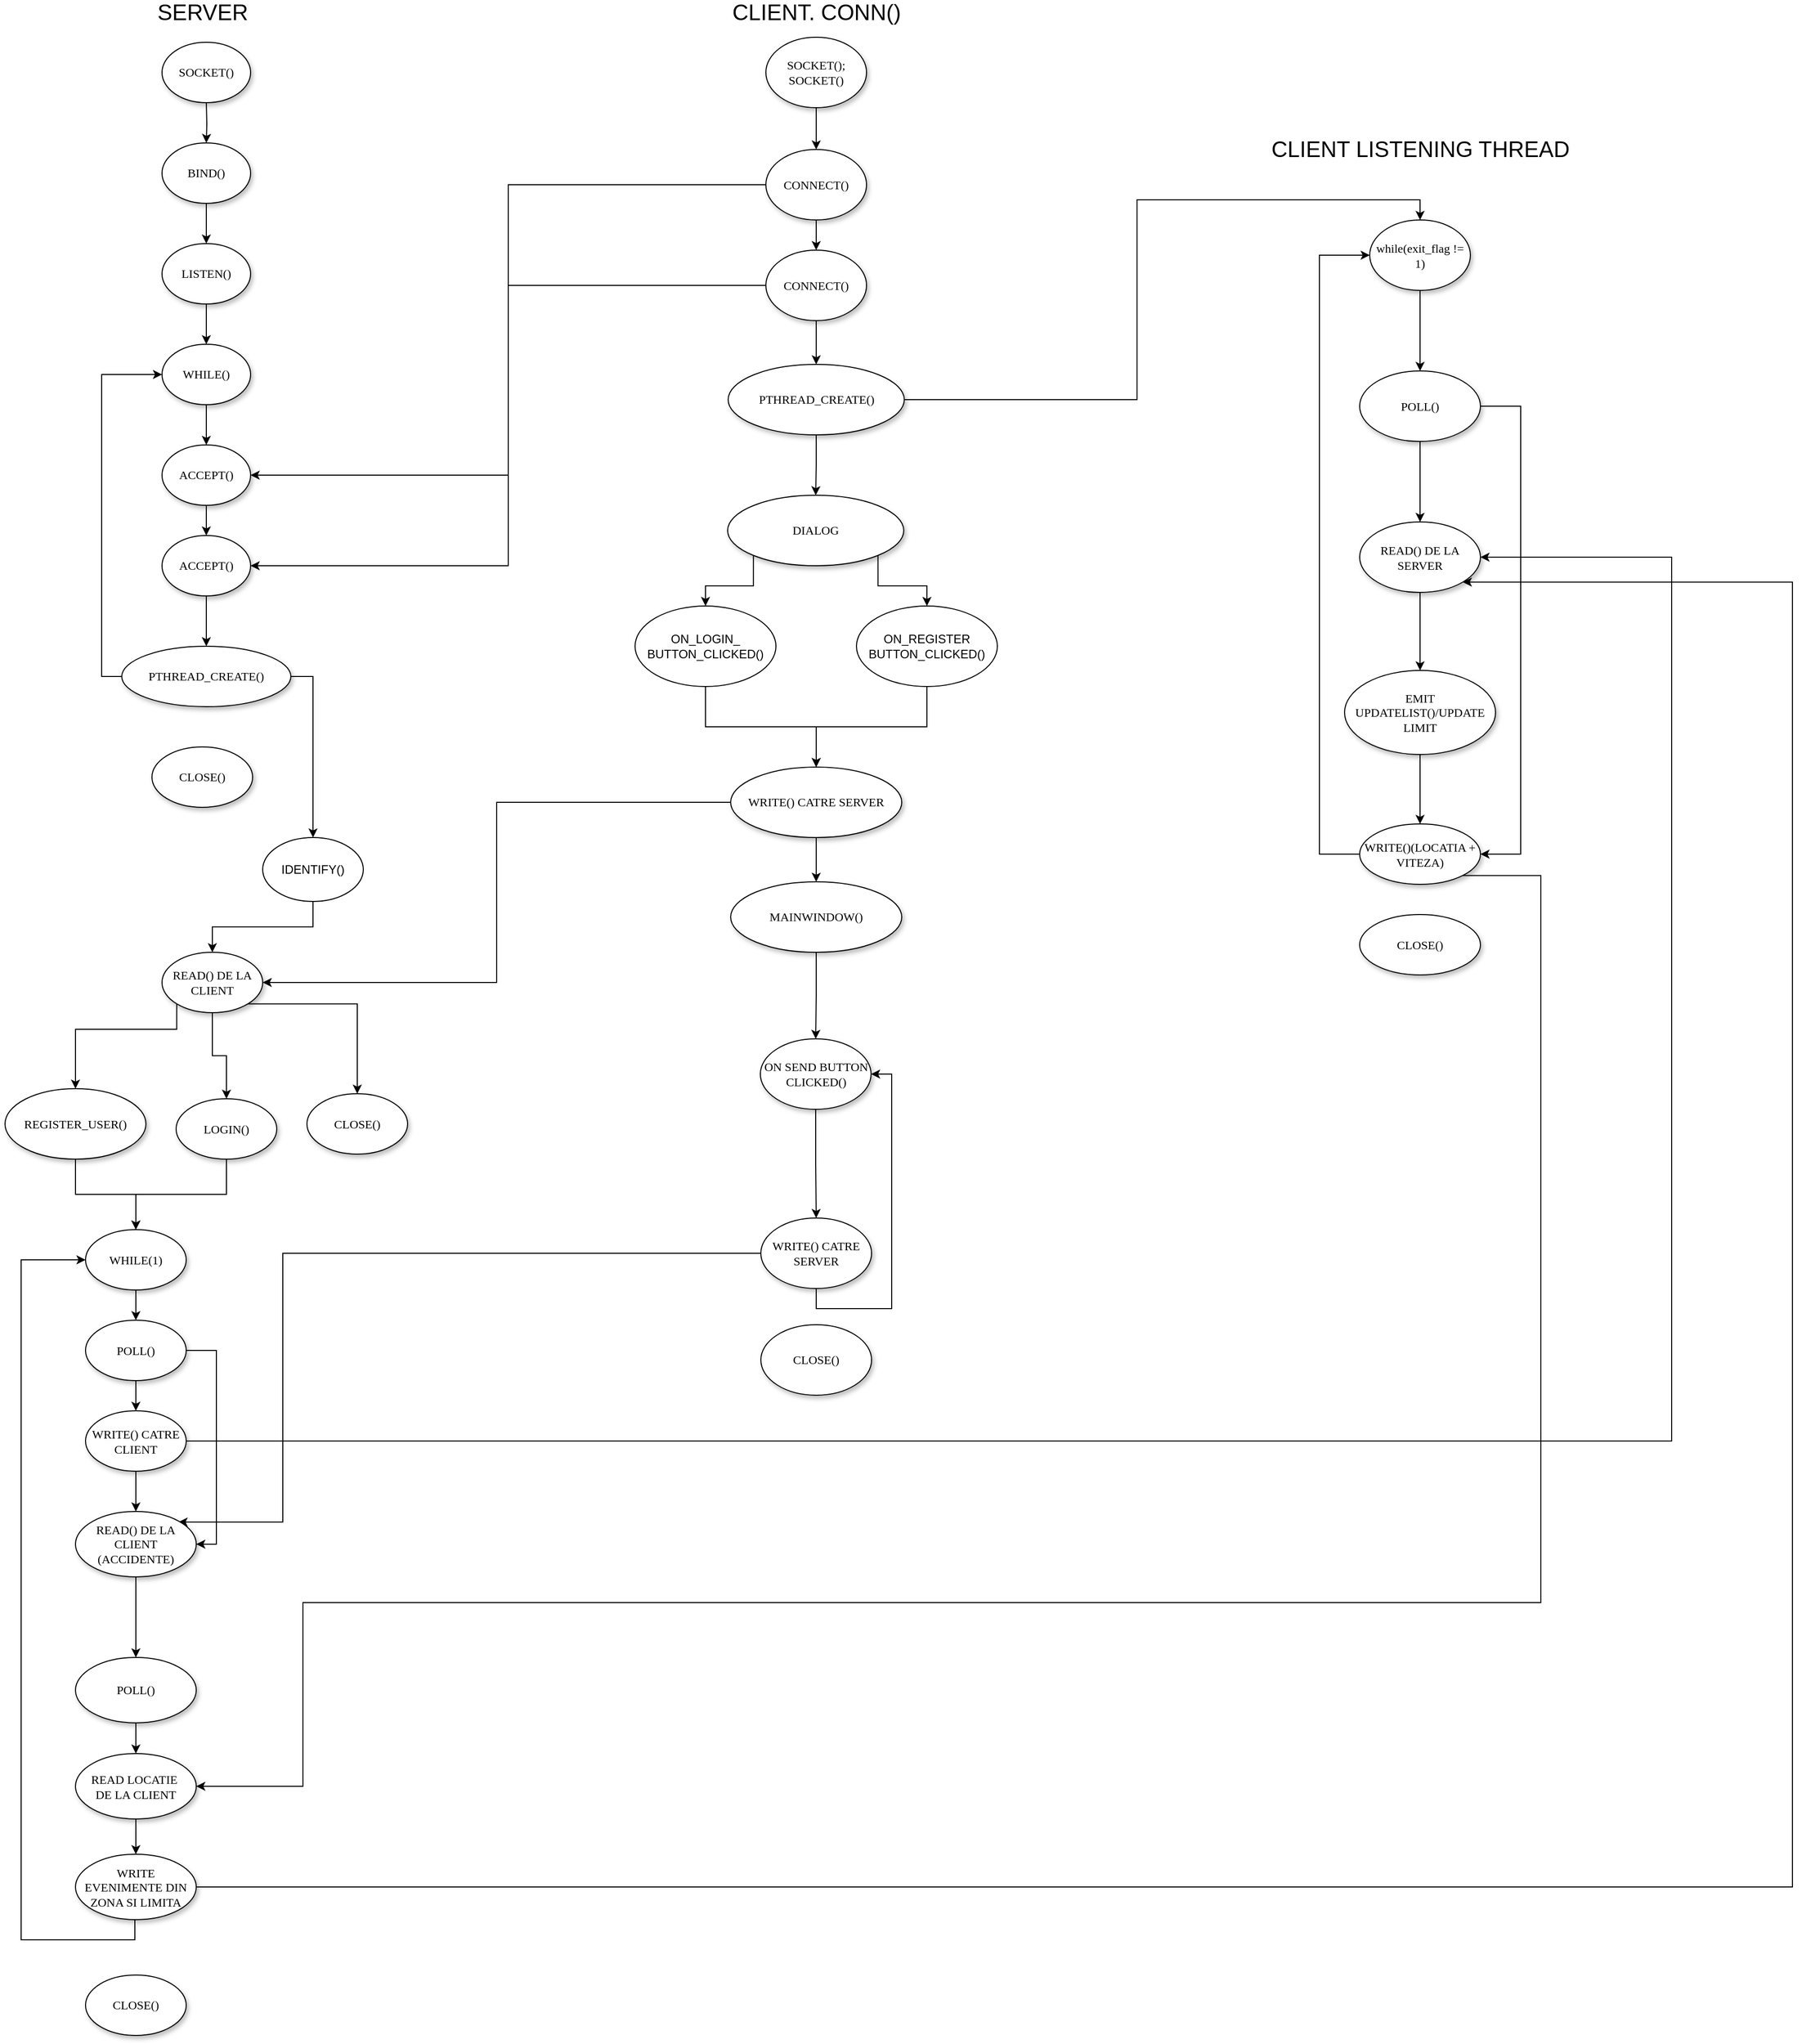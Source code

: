 <mxfile version="12.5.1" type="device"><diagram name="Page-1" id="42789a77-a242-8287-6e28-9cd8cfd52e62"><mxGraphModel dx="1730" dy="967" grid="1" gridSize="10" guides="1" tooltips="1" connect="1" arrows="1" fold="1" page="1" pageScale="1" pageWidth="1100" pageHeight="850" background="#ffffff" math="0" shadow="0"><root><mxCell id="0"/><mxCell id="1" parent="0"/><mxCell id="XcmUEAsVafgAthvnrBhr-2" value="" style="edgeStyle=orthogonalEdgeStyle;rounded=0;orthogonalLoop=1;jettySize=auto;html=1;" parent="1" target="XcmUEAsVafgAthvnrBhr-4" edge="1"><mxGeometry relative="1" as="geometry"><mxPoint x="214" y="140" as="sourcePoint"/></mxGeometry></mxCell><mxCell id="XcmUEAsVafgAthvnrBhr-3" value="" style="edgeStyle=orthogonalEdgeStyle;rounded=0;orthogonalLoop=1;jettySize=auto;html=1;" parent="1" source="XcmUEAsVafgAthvnrBhr-4" target="XcmUEAsVafgAthvnrBhr-6" edge="1"><mxGeometry relative="1" as="geometry"/></mxCell><mxCell id="XcmUEAsVafgAthvnrBhr-4" value="BIND()&lt;br&gt;" style="ellipse;whiteSpace=wrap;html=1;rounded=0;shadow=1;comic=0;labelBackgroundColor=none;strokeWidth=1;fontFamily=Verdana;fontSize=12;align=center;" parent="1" vertex="1"><mxGeometry x="170" y="180" width="88" height="60" as="geometry"/></mxCell><mxCell id="XcmUEAsVafgAthvnrBhr-5" value="" style="edgeStyle=orthogonalEdgeStyle;rounded=0;orthogonalLoop=1;jettySize=auto;html=1;" parent="1" source="XcmUEAsVafgAthvnrBhr-6" target="XcmUEAsVafgAthvnrBhr-8" edge="1"><mxGeometry relative="1" as="geometry"/></mxCell><mxCell id="XcmUEAsVafgAthvnrBhr-6" value="LISTEN()" style="ellipse;whiteSpace=wrap;html=1;rounded=0;shadow=1;comic=0;labelBackgroundColor=none;strokeWidth=1;fontFamily=Verdana;fontSize=12;align=center;" parent="1" vertex="1"><mxGeometry x="170" y="280" width="88" height="60" as="geometry"/></mxCell><mxCell id="XcmUEAsVafgAthvnrBhr-7" value="" style="edgeStyle=orthogonalEdgeStyle;rounded=0;orthogonalLoop=1;jettySize=auto;html=1;" parent="1" source="XcmUEAsVafgAthvnrBhr-8" target="XcmUEAsVafgAthvnrBhr-10" edge="1"><mxGeometry relative="1" as="geometry"/></mxCell><mxCell id="XcmUEAsVafgAthvnrBhr-8" value="WHILE()" style="ellipse;whiteSpace=wrap;html=1;rounded=0;shadow=1;comic=0;labelBackgroundColor=none;strokeWidth=1;fontFamily=Verdana;fontSize=12;align=center;" parent="1" vertex="1"><mxGeometry x="170" y="380" width="88" height="60" as="geometry"/></mxCell><mxCell id="XcmUEAsVafgAthvnrBhr-9" value="" style="edgeStyle=orthogonalEdgeStyle;rounded=0;orthogonalLoop=1;jettySize=auto;html=1;" parent="1" source="XcmUEAsVafgAthvnrBhr-10" target="XcmUEAsVafgAthvnrBhr-12" edge="1"><mxGeometry relative="1" as="geometry"/></mxCell><mxCell id="XcmUEAsVafgAthvnrBhr-10" value="ACCEPT()" style="ellipse;whiteSpace=wrap;html=1;rounded=0;shadow=1;comic=0;labelBackgroundColor=none;strokeWidth=1;fontFamily=Verdana;fontSize=12;align=center;" parent="1" vertex="1"><mxGeometry x="170" y="480" width="88" height="60" as="geometry"/></mxCell><mxCell id="XcmUEAsVafgAthvnrBhr-11" value="" style="edgeStyle=orthogonalEdgeStyle;rounded=0;orthogonalLoop=1;jettySize=auto;html=1;" parent="1" source="XcmUEAsVafgAthvnrBhr-12" target="XcmUEAsVafgAthvnrBhr-13" edge="1"><mxGeometry relative="1" as="geometry"/></mxCell><mxCell id="XcmUEAsVafgAthvnrBhr-12" value="ACCEPT()" style="ellipse;whiteSpace=wrap;html=1;rounded=0;shadow=1;comic=0;labelBackgroundColor=none;strokeWidth=1;fontFamily=Verdana;fontSize=12;align=center;" parent="1" vertex="1"><mxGeometry x="170" y="570" width="88" height="60" as="geometry"/></mxCell><mxCell id="XcmUEAsVafgAthvnrBhr-18" style="edgeStyle=orthogonalEdgeStyle;rounded=0;orthogonalLoop=1;jettySize=auto;html=1;exitX=0;exitY=0.5;exitDx=0;exitDy=0;entryX=0;entryY=0.5;entryDx=0;entryDy=0;" parent="1" source="XcmUEAsVafgAthvnrBhr-13" target="XcmUEAsVafgAthvnrBhr-8" edge="1"><mxGeometry relative="1" as="geometry"/></mxCell><mxCell id="XcmUEAsVafgAthvnrBhr-13" value="PTHREAD_CREATE()" style="ellipse;whiteSpace=wrap;html=1;rounded=0;shadow=1;comic=0;labelBackgroundColor=none;strokeWidth=1;fontFamily=Verdana;fontSize=12;align=center;" parent="1" vertex="1"><mxGeometry x="130" y="680" width="168" height="60" as="geometry"/></mxCell><mxCell id="XcmUEAsVafgAthvnrBhr-14" value="CLOSE()" style="ellipse;whiteSpace=wrap;html=1;rounded=0;shadow=1;comic=0;labelBackgroundColor=none;strokeWidth=1;fontFamily=Verdana;fontSize=12;align=center;" parent="1" vertex="1"><mxGeometry x="160" y="780" width="100" height="60" as="geometry"/></mxCell><mxCell id="XcmUEAsVafgAthvnrBhr-15" value="SOCKET()" style="ellipse;whiteSpace=wrap;html=1;rounded=0;shadow=1;comic=0;labelBackgroundColor=none;strokeWidth=1;fontFamily=Verdana;fontSize=12;align=center;" parent="1" vertex="1"><mxGeometry x="170" y="80" width="88" height="60" as="geometry"/></mxCell><mxCell id="XcmUEAsVafgAthvnrBhr-47" style="edgeStyle=orthogonalEdgeStyle;rounded=0;orthogonalLoop=1;jettySize=auto;html=1;" parent="1" source="XcmUEAsVafgAthvnrBhr-20" target="XcmUEAsVafgAthvnrBhr-46" edge="1"><mxGeometry relative="1" as="geometry"><mxPoint x="820" y="156.5" as="sourcePoint"/></mxGeometry></mxCell><mxCell id="XcmUEAsVafgAthvnrBhr-20" value="SOCKET(); SOCKET()" style="ellipse;whiteSpace=wrap;html=1;rounded=0;shadow=1;comic=0;labelBackgroundColor=none;strokeWidth=1;fontFamily=Verdana;fontSize=12;align=center;" parent="1" vertex="1"><mxGeometry x="770" y="75" width="100" height="70" as="geometry"/></mxCell><mxCell id="XcmUEAsVafgAthvnrBhr-21" value="" style="edgeStyle=orthogonalEdgeStyle;rounded=0;orthogonalLoop=1;jettySize=auto;html=1;" parent="1" source="XcmUEAsVafgAthvnrBhr-22" target="XcmUEAsVafgAthvnrBhr-24" edge="1"><mxGeometry relative="1" as="geometry"/></mxCell><mxCell id="XcmUEAsVafgAthvnrBhr-50" style="edgeStyle=orthogonalEdgeStyle;rounded=0;orthogonalLoop=1;jettySize=auto;html=1;exitX=0;exitY=0.5;exitDx=0;exitDy=0;entryX=1;entryY=0.5;entryDx=0;entryDy=0;" parent="1" source="XcmUEAsVafgAthvnrBhr-22" target="XcmUEAsVafgAthvnrBhr-12" edge="1"><mxGeometry relative="1" as="geometry"/></mxCell><mxCell id="XcmUEAsVafgAthvnrBhr-22" value="CONNECT()" style="ellipse;whiteSpace=wrap;html=1;rounded=0;shadow=1;comic=0;labelBackgroundColor=none;strokeWidth=1;fontFamily=Verdana;fontSize=12;align=center;" parent="1" vertex="1"><mxGeometry x="770" y="286.5" width="100" height="70" as="geometry"/></mxCell><mxCell id="XcmUEAsVafgAthvnrBhr-134" style="edgeStyle=orthogonalEdgeStyle;rounded=0;orthogonalLoop=1;jettySize=auto;html=1;exitX=1;exitY=0.5;exitDx=0;exitDy=0;entryX=0.5;entryY=0;entryDx=0;entryDy=0;" parent="1" source="XcmUEAsVafgAthvnrBhr-24" target="XcmUEAsVafgAthvnrBhr-122" edge="1"><mxGeometry relative="1" as="geometry"/></mxCell><mxCell id="X9ubwfktcoy74RLYEd-3-18" value="" style="edgeStyle=orthogonalEdgeStyle;rounded=0;orthogonalLoop=1;jettySize=auto;html=1;" edge="1" parent="1" source="XcmUEAsVafgAthvnrBhr-24" target="X9ubwfktcoy74RLYEd-3-17"><mxGeometry relative="1" as="geometry"/></mxCell><mxCell id="XcmUEAsVafgAthvnrBhr-24" value="PTHREAD_CREATE()" style="ellipse;whiteSpace=wrap;html=1;rounded=0;shadow=1;comic=0;labelBackgroundColor=none;strokeWidth=1;fontFamily=Verdana;fontSize=12;align=center;" parent="1" vertex="1"><mxGeometry x="732.5" y="400" width="175" height="70" as="geometry"/></mxCell><mxCell id="X9ubwfktcoy74RLYEd-3-24" style="edgeStyle=orthogonalEdgeStyle;rounded=0;orthogonalLoop=1;jettySize=auto;html=1;exitX=0;exitY=1;exitDx=0;exitDy=0;entryX=0.5;entryY=0;entryDx=0;entryDy=0;" edge="1" parent="1" source="X9ubwfktcoy74RLYEd-3-17" target="X9ubwfktcoy74RLYEd-3-26"><mxGeometry relative="1" as="geometry"><mxPoint x="730" y="690" as="targetPoint"/></mxGeometry></mxCell><mxCell id="X9ubwfktcoy74RLYEd-3-25" style="edgeStyle=orthogonalEdgeStyle;rounded=0;orthogonalLoop=1;jettySize=auto;html=1;exitX=1;exitY=1;exitDx=0;exitDy=0;entryX=0.5;entryY=0;entryDx=0;entryDy=0;" edge="1" parent="1" source="X9ubwfktcoy74RLYEd-3-17" target="X9ubwfktcoy74RLYEd-3-27"><mxGeometry relative="1" as="geometry"><mxPoint x="910" y="680" as="targetPoint"/></mxGeometry></mxCell><mxCell id="X9ubwfktcoy74RLYEd-3-17" value="DIALOG" style="ellipse;whiteSpace=wrap;html=1;rounded=0;shadow=1;comic=0;labelBackgroundColor=none;strokeWidth=1;fontFamily=Verdana;fontSize=12;align=center;" vertex="1" parent="1"><mxGeometry x="732" y="530" width="175" height="70" as="geometry"/></mxCell><mxCell id="XcmUEAsVafgAthvnrBhr-118" style="edgeStyle=orthogonalEdgeStyle;rounded=0;orthogonalLoop=1;jettySize=auto;html=1;exitX=0;exitY=0.5;exitDx=0;exitDy=0;entryX=1;entryY=0.5;entryDx=0;entryDy=0;" parent="1" source="XcmUEAsVafgAthvnrBhr-33" target="XcmUEAsVafgAthvnrBhr-98" edge="1"><mxGeometry relative="1" as="geometry"/></mxCell><mxCell id="X9ubwfktcoy74RLYEd-3-32" value="" style="edgeStyle=orthogonalEdgeStyle;rounded=0;orthogonalLoop=1;jettySize=auto;html=1;" edge="1" parent="1" source="XcmUEAsVafgAthvnrBhr-33" target="X9ubwfktcoy74RLYEd-3-31"><mxGeometry relative="1" as="geometry"/></mxCell><mxCell id="XcmUEAsVafgAthvnrBhr-33" value="WRITE() CATRE SERVER" style="ellipse;whiteSpace=wrap;html=1;rounded=0;shadow=1;comic=0;labelBackgroundColor=none;strokeWidth=1;fontFamily=Verdana;fontSize=12;align=center;" parent="1" vertex="1"><mxGeometry x="735" y="800" width="170" height="70" as="geometry"/></mxCell><mxCell id="X9ubwfktcoy74RLYEd-3-33" style="edgeStyle=orthogonalEdgeStyle;rounded=0;orthogonalLoop=1;jettySize=auto;html=1;exitX=0.5;exitY=1;exitDx=0;exitDy=0;entryX=0.5;entryY=0;entryDx=0;entryDy=0;" edge="1" parent="1" source="X9ubwfktcoy74RLYEd-3-31" target="XcmUEAsVafgAthvnrBhr-39"><mxGeometry relative="1" as="geometry"/></mxCell><mxCell id="X9ubwfktcoy74RLYEd-3-31" value="MAINWINDOW()" style="ellipse;whiteSpace=wrap;html=1;rounded=0;shadow=1;comic=0;labelBackgroundColor=none;strokeWidth=1;fontFamily=Verdana;fontSize=12;align=center;" vertex="1" parent="1"><mxGeometry x="735" y="914" width="170" height="70" as="geometry"/></mxCell><mxCell id="XcmUEAsVafgAthvnrBhr-38" value="" style="edgeStyle=orthogonalEdgeStyle;rounded=0;orthogonalLoop=1;jettySize=auto;html=1;" parent="1" source="XcmUEAsVafgAthvnrBhr-39" target="XcmUEAsVafgAthvnrBhr-41" edge="1"><mxGeometry relative="1" as="geometry"/></mxCell><mxCell id="XcmUEAsVafgAthvnrBhr-39" value="ON SEND BUTTON CLICKED()" style="ellipse;whiteSpace=wrap;html=1;rounded=0;shadow=1;comic=0;labelBackgroundColor=none;strokeWidth=1;fontFamily=Verdana;fontSize=12;align=center;" parent="1" vertex="1"><mxGeometry x="764.5" y="1070" width="110" height="70" as="geometry"/></mxCell><mxCell id="XcmUEAsVafgAthvnrBhr-137" style="edgeStyle=orthogonalEdgeStyle;rounded=0;orthogonalLoop=1;jettySize=auto;html=1;exitX=0;exitY=0.5;exitDx=0;exitDy=0;entryX=1;entryY=0;entryDx=0;entryDy=0;" parent="1" source="XcmUEAsVafgAthvnrBhr-41" target="XcmUEAsVafgAthvnrBhr-111" edge="1"><mxGeometry relative="1" as="geometry"><Array as="points"><mxPoint x="290" y="1283"/><mxPoint x="290" y="1550"/></Array></mxGeometry></mxCell><mxCell id="X9ubwfktcoy74RLYEd-3-23" style="edgeStyle=orthogonalEdgeStyle;rounded=0;orthogonalLoop=1;jettySize=auto;html=1;exitX=0.5;exitY=1;exitDx=0;exitDy=0;entryX=1;entryY=0.5;entryDx=0;entryDy=0;" edge="1" parent="1" source="XcmUEAsVafgAthvnrBhr-41" target="XcmUEAsVafgAthvnrBhr-39"><mxGeometry relative="1" as="geometry"><mxPoint x="980" y="1200" as="targetPoint"/><Array as="points"><mxPoint x="820" y="1338"/><mxPoint x="895" y="1338"/><mxPoint x="895" y="1105"/></Array></mxGeometry></mxCell><mxCell id="XcmUEAsVafgAthvnrBhr-41" value="WRITE() CATRE SERVER" style="ellipse;whiteSpace=wrap;html=1;rounded=0;shadow=1;comic=0;labelBackgroundColor=none;strokeWidth=1;fontFamily=Verdana;fontSize=12;align=center;" parent="1" vertex="1"><mxGeometry x="765" y="1248" width="110" height="70" as="geometry"/></mxCell><mxCell id="XcmUEAsVafgAthvnrBhr-44" value="CLOSE()" style="ellipse;whiteSpace=wrap;html=1;rounded=0;shadow=1;comic=0;labelBackgroundColor=none;strokeWidth=1;fontFamily=Verdana;fontSize=12;align=center;" parent="1" vertex="1"><mxGeometry x="765" y="1354" width="110" height="70" as="geometry"/></mxCell><mxCell id="XcmUEAsVafgAthvnrBhr-48" style="edgeStyle=orthogonalEdgeStyle;rounded=0;orthogonalLoop=1;jettySize=auto;html=1;exitX=0.5;exitY=1;exitDx=0;exitDy=0;" parent="1" source="XcmUEAsVafgAthvnrBhr-46" target="XcmUEAsVafgAthvnrBhr-22" edge="1"><mxGeometry relative="1" as="geometry"/></mxCell><mxCell id="XcmUEAsVafgAthvnrBhr-49" style="edgeStyle=orthogonalEdgeStyle;rounded=0;orthogonalLoop=1;jettySize=auto;html=1;exitX=0;exitY=0.5;exitDx=0;exitDy=0;entryX=1;entryY=0.5;entryDx=0;entryDy=0;" parent="1" source="XcmUEAsVafgAthvnrBhr-46" target="XcmUEAsVafgAthvnrBhr-10" edge="1"><mxGeometry relative="1" as="geometry"/></mxCell><mxCell id="XcmUEAsVafgAthvnrBhr-46" value="CONNECT()" style="ellipse;whiteSpace=wrap;html=1;rounded=0;shadow=1;comic=0;labelBackgroundColor=none;strokeWidth=1;fontFamily=Verdana;fontSize=12;align=center;" parent="1" vertex="1"><mxGeometry x="770" y="186.5" width="100" height="70" as="geometry"/></mxCell><mxCell id="XcmUEAsVafgAthvnrBhr-51" value="&lt;font style=&quot;font-size: 22px&quot;&gt;SERVER&lt;/font&gt;" style="text;html=1;align=center;verticalAlign=middle;resizable=0;points=[];;autosize=1;" parent="1" vertex="1"><mxGeometry x="155" y="41" width="110" height="20" as="geometry"/></mxCell><mxCell id="XcmUEAsVafgAthvnrBhr-52" value="&lt;font style=&quot;font-size: 22px&quot;&gt;CLIENT. CONN()&lt;/font&gt;" style="text;html=1;align=center;verticalAlign=middle;resizable=0;points=[];;autosize=1;" parent="1" vertex="1"><mxGeometry x="730" y="41" width="180" height="20" as="geometry"/></mxCell><mxCell id="XcmUEAsVafgAthvnrBhr-95" style="edgeStyle=orthogonalEdgeStyle;rounded=0;orthogonalLoop=1;jettySize=auto;html=1;exitX=0;exitY=1;exitDx=0;exitDy=0;entryX=0.5;entryY=0;entryDx=0;entryDy=0;" parent="1" source="XcmUEAsVafgAthvnrBhr-98" target="XcmUEAsVafgAthvnrBhr-100" edge="1"><mxGeometry relative="1" as="geometry"><mxPoint x="104" y="1129.5" as="targetPoint"/><Array as="points"><mxPoint x="84" y="1060.5"/></Array></mxGeometry></mxCell><mxCell id="XcmUEAsVafgAthvnrBhr-96" style="edgeStyle=orthogonalEdgeStyle;rounded=0;orthogonalLoop=1;jettySize=auto;html=1;exitX=0.5;exitY=1;exitDx=0;exitDy=0;entryX=0.5;entryY=0;entryDx=0;entryDy=0;" parent="1" source="XcmUEAsVafgAthvnrBhr-98" target="XcmUEAsVafgAthvnrBhr-102" edge="1"><mxGeometry relative="1" as="geometry"><mxPoint x="244" y="1129.5" as="targetPoint"/></mxGeometry></mxCell><mxCell id="XcmUEAsVafgAthvnrBhr-97" style="edgeStyle=orthogonalEdgeStyle;rounded=0;orthogonalLoop=1;jettySize=auto;html=1;exitX=1;exitY=1;exitDx=0;exitDy=0;entryX=0.5;entryY=0;entryDx=0;entryDy=0;" parent="1" source="XcmUEAsVafgAthvnrBhr-98" target="XcmUEAsVafgAthvnrBhr-113" edge="1"><mxGeometry relative="1" as="geometry"><mxPoint x="354" y="1119.5" as="targetPoint"/></mxGeometry></mxCell><mxCell id="XcmUEAsVafgAthvnrBhr-98" value="READ() DE LA CLIENT" style="ellipse;whiteSpace=wrap;html=1;rounded=0;shadow=1;fontFamily=Verdana;strokeWidth=1;labelBackgroundColor=none;" parent="1" vertex="1"><mxGeometry x="170" y="984" width="100" height="60" as="geometry"/></mxCell><mxCell id="XcmUEAsVafgAthvnrBhr-99" style="edgeStyle=orthogonalEdgeStyle;rounded=0;orthogonalLoop=1;jettySize=auto;html=1;exitX=0.5;exitY=1;exitDx=0;exitDy=0;entryX=0.5;entryY=0;entryDx=0;entryDy=0;" parent="1" source="XcmUEAsVafgAthvnrBhr-100" target="XcmUEAsVafgAthvnrBhr-104" edge="1"><mxGeometry relative="1" as="geometry"/></mxCell><mxCell id="XcmUEAsVafgAthvnrBhr-100" value="REGISTER_USER()" style="ellipse;whiteSpace=wrap;html=1;rounded=0;shadow=1;fontFamily=Verdana;strokeWidth=1;labelBackgroundColor=none;" parent="1" vertex="1"><mxGeometry x="14" y="1119.5" width="140" height="70" as="geometry"/></mxCell><mxCell id="XcmUEAsVafgAthvnrBhr-101" value="" style="edgeStyle=orthogonalEdgeStyle;rounded=0;orthogonalLoop=1;jettySize=auto;html=1;" parent="1" source="XcmUEAsVafgAthvnrBhr-102" target="XcmUEAsVafgAthvnrBhr-104" edge="1"><mxGeometry relative="1" as="geometry"/></mxCell><mxCell id="XcmUEAsVafgAthvnrBhr-102" value="LOGIN()" style="ellipse;whiteSpace=wrap;html=1;rounded=0;shadow=1;fontFamily=Verdana;strokeWidth=1;labelBackgroundColor=none;" parent="1" vertex="1"><mxGeometry x="184" y="1129.5" width="100" height="60" as="geometry"/></mxCell><mxCell id="XcmUEAsVafgAthvnrBhr-103" value="" style="edgeStyle=orthogonalEdgeStyle;rounded=0;orthogonalLoop=1;jettySize=auto;html=1;" parent="1" source="XcmUEAsVafgAthvnrBhr-104" target="XcmUEAsVafgAthvnrBhr-107" edge="1"><mxGeometry relative="1" as="geometry"/></mxCell><mxCell id="XcmUEAsVafgAthvnrBhr-104" value="WHILE(1)" style="ellipse;whiteSpace=wrap;html=1;rounded=0;shadow=1;fontFamily=Verdana;strokeWidth=1;labelBackgroundColor=none;" parent="1" vertex="1"><mxGeometry x="94" y="1259.5" width="100" height="60" as="geometry"/></mxCell><mxCell id="XcmUEAsVafgAthvnrBhr-105" value="" style="edgeStyle=orthogonalEdgeStyle;rounded=0;orthogonalLoop=1;jettySize=auto;html=1;" parent="1" source="XcmUEAsVafgAthvnrBhr-107" target="XcmUEAsVafgAthvnrBhr-109" edge="1"><mxGeometry relative="1" as="geometry"/></mxCell><mxCell id="XcmUEAsVafgAthvnrBhr-106" style="edgeStyle=orthogonalEdgeStyle;rounded=0;orthogonalLoop=1;jettySize=auto;html=1;exitX=1;exitY=0.5;exitDx=0;exitDy=0;entryX=1;entryY=0.5;entryDx=0;entryDy=0;" parent="1" source="XcmUEAsVafgAthvnrBhr-107" target="XcmUEAsVafgAthvnrBhr-111" edge="1"><mxGeometry relative="1" as="geometry"/></mxCell><mxCell id="XcmUEAsVafgAthvnrBhr-107" value="POLL()" style="ellipse;whiteSpace=wrap;html=1;rounded=0;shadow=1;fontFamily=Verdana;strokeWidth=1;labelBackgroundColor=none;" parent="1" vertex="1"><mxGeometry x="94" y="1349.5" width="100" height="60" as="geometry"/></mxCell><mxCell id="XcmUEAsVafgAthvnrBhr-108" value="" style="edgeStyle=orthogonalEdgeStyle;rounded=0;orthogonalLoop=1;jettySize=auto;html=1;" parent="1" source="XcmUEAsVafgAthvnrBhr-109" target="XcmUEAsVafgAthvnrBhr-111" edge="1"><mxGeometry relative="1" as="geometry"/></mxCell><mxCell id="XcmUEAsVafgAthvnrBhr-135" style="edgeStyle=orthogonalEdgeStyle;rounded=0;orthogonalLoop=1;jettySize=auto;html=1;exitX=1;exitY=0.5;exitDx=0;exitDy=0;entryX=1;entryY=0.5;entryDx=0;entryDy=0;" parent="1" source="XcmUEAsVafgAthvnrBhr-109" target="XcmUEAsVafgAthvnrBhr-127" edge="1"><mxGeometry relative="1" as="geometry"><Array as="points"><mxPoint x="1670" y="1470"/><mxPoint x="1670" y="592"/></Array></mxGeometry></mxCell><mxCell id="XcmUEAsVafgAthvnrBhr-109" value="WRITE() CATRE CLIENT" style="ellipse;whiteSpace=wrap;html=1;rounded=0;shadow=1;fontFamily=Verdana;strokeWidth=1;labelBackgroundColor=none;" parent="1" vertex="1"><mxGeometry x="94" y="1439.5" width="100" height="60" as="geometry"/></mxCell><mxCell id="X9ubwfktcoy74RLYEd-3-8" value="" style="edgeStyle=orthogonalEdgeStyle;rounded=0;orthogonalLoop=1;jettySize=auto;html=1;" edge="1" parent="1" source="XcmUEAsVafgAthvnrBhr-111" target="X9ubwfktcoy74RLYEd-3-7"><mxGeometry relative="1" as="geometry"/></mxCell><mxCell id="XcmUEAsVafgAthvnrBhr-111" value="READ() DE LA CLIENT&lt;br&gt;(ACCIDENTE)" style="ellipse;whiteSpace=wrap;html=1;rounded=0;shadow=1;fontFamily=Verdana;strokeWidth=1;labelBackgroundColor=none;" parent="1" vertex="1"><mxGeometry x="84" y="1539.5" width="120" height="65" as="geometry"/></mxCell><mxCell id="X9ubwfktcoy74RLYEd-3-10" value="" style="edgeStyle=orthogonalEdgeStyle;rounded=0;orthogonalLoop=1;jettySize=auto;html=1;" edge="1" parent="1" source="X9ubwfktcoy74RLYEd-3-7" target="X9ubwfktcoy74RLYEd-3-9"><mxGeometry relative="1" as="geometry"/></mxCell><mxCell id="X9ubwfktcoy74RLYEd-3-7" value="POLL()" style="ellipse;whiteSpace=wrap;html=1;rounded=0;shadow=1;fontFamily=Verdana;strokeWidth=1;labelBackgroundColor=none;" vertex="1" parent="1"><mxGeometry x="84" y="1684.5" width="120" height="65" as="geometry"/></mxCell><mxCell id="X9ubwfktcoy74RLYEd-3-12" value="" style="edgeStyle=orthogonalEdgeStyle;rounded=0;orthogonalLoop=1;jettySize=auto;html=1;" edge="1" parent="1" source="X9ubwfktcoy74RLYEd-3-9" target="X9ubwfktcoy74RLYEd-3-11"><mxGeometry relative="1" as="geometry"/></mxCell><mxCell id="X9ubwfktcoy74RLYEd-3-9" value="READ LOCATIE&amp;nbsp;&lt;br&gt;DE LA CLIENT" style="ellipse;whiteSpace=wrap;html=1;rounded=0;shadow=1;fontFamily=Verdana;strokeWidth=1;labelBackgroundColor=none;" vertex="1" parent="1"><mxGeometry x="84" y="1780" width="120" height="65" as="geometry"/></mxCell><mxCell id="X9ubwfktcoy74RLYEd-3-14" style="edgeStyle=orthogonalEdgeStyle;rounded=0;orthogonalLoop=1;jettySize=auto;html=1;exitX=0.5;exitY=1;exitDx=0;exitDy=0;entryX=0;entryY=0.5;entryDx=0;entryDy=0;" edge="1" parent="1" source="X9ubwfktcoy74RLYEd-3-11" target="XcmUEAsVafgAthvnrBhr-104"><mxGeometry relative="1" as="geometry"><Array as="points"><mxPoint x="143" y="1965"/><mxPoint x="30" y="1965"/><mxPoint x="30" y="1290"/></Array></mxGeometry></mxCell><mxCell id="X9ubwfktcoy74RLYEd-3-15" style="edgeStyle=orthogonalEdgeStyle;rounded=0;orthogonalLoop=1;jettySize=auto;html=1;exitX=1;exitY=0.5;exitDx=0;exitDy=0;entryX=1;entryY=1;entryDx=0;entryDy=0;" edge="1" parent="1" source="X9ubwfktcoy74RLYEd-3-11" target="XcmUEAsVafgAthvnrBhr-127"><mxGeometry relative="1" as="geometry"><Array as="points"><mxPoint x="1790" y="1913"/><mxPoint x="1790" y="616"/></Array></mxGeometry></mxCell><mxCell id="X9ubwfktcoy74RLYEd-3-11" value="WRITE EVENIMENTE DIN ZONA SI LIMITA" style="ellipse;whiteSpace=wrap;html=1;rounded=0;shadow=1;fontFamily=Verdana;strokeWidth=1;labelBackgroundColor=none;" vertex="1" parent="1"><mxGeometry x="84" y="1880" width="120" height="65" as="geometry"/></mxCell><mxCell id="XcmUEAsVafgAthvnrBhr-112" value="CLOSE()" style="ellipse;whiteSpace=wrap;html=1;rounded=0;shadow=1;fontFamily=Verdana;strokeWidth=1;labelBackgroundColor=none;" parent="1" vertex="1"><mxGeometry x="94" y="2000" width="100" height="60" as="geometry"/></mxCell><mxCell id="XcmUEAsVafgAthvnrBhr-113" value="CLOSE()" style="ellipse;whiteSpace=wrap;html=1;rounded=0;shadow=1;fontFamily=Verdana;strokeWidth=1;labelBackgroundColor=none;" parent="1" vertex="1"><mxGeometry x="314" y="1124.5" width="100" height="60" as="geometry"/></mxCell><mxCell id="XcmUEAsVafgAthvnrBhr-121" value="" style="edgeStyle=orthogonalEdgeStyle;rounded=0;orthogonalLoop=1;jettySize=auto;html=1;" parent="1" source="XcmUEAsVafgAthvnrBhr-122" target="XcmUEAsVafgAthvnrBhr-125" edge="1"><mxGeometry relative="1" as="geometry"/></mxCell><mxCell id="XcmUEAsVafgAthvnrBhr-122" value="while(exit_flag != 1)" style="ellipse;whiteSpace=wrap;html=1;rounded=0;shadow=1;comic=0;labelBackgroundColor=none;strokeWidth=1;fontFamily=Verdana;fontSize=12;align=center;" parent="1" vertex="1"><mxGeometry x="1370" y="256.5" width="100" height="70" as="geometry"/></mxCell><mxCell id="XcmUEAsVafgAthvnrBhr-123" value="" style="edgeStyle=orthogonalEdgeStyle;rounded=0;orthogonalLoop=1;jettySize=auto;html=1;" parent="1" source="XcmUEAsVafgAthvnrBhr-125" target="XcmUEAsVafgAthvnrBhr-127" edge="1"><mxGeometry relative="1" as="geometry"/></mxCell><mxCell id="XcmUEAsVafgAthvnrBhr-124" style="edgeStyle=orthogonalEdgeStyle;rounded=0;orthogonalLoop=1;jettySize=auto;html=1;exitX=1;exitY=0.5;exitDx=0;exitDy=0;entryX=1;entryY=0.5;entryDx=0;entryDy=0;" parent="1" source="XcmUEAsVafgAthvnrBhr-125" target="XcmUEAsVafgAthvnrBhr-131" edge="1"><mxGeometry relative="1" as="geometry"><Array as="points"><mxPoint x="1520" y="441"/><mxPoint x="1520" y="886"/></Array></mxGeometry></mxCell><mxCell id="XcmUEAsVafgAthvnrBhr-125" value="POLL()" style="ellipse;whiteSpace=wrap;html=1;rounded=0;shadow=1;comic=0;labelBackgroundColor=none;strokeWidth=1;fontFamily=Verdana;fontSize=12;align=center;" parent="1" vertex="1"><mxGeometry x="1360" y="406.5" width="120" height="70" as="geometry"/></mxCell><mxCell id="XcmUEAsVafgAthvnrBhr-126" value="" style="edgeStyle=orthogonalEdgeStyle;rounded=0;orthogonalLoop=1;jettySize=auto;html=1;" parent="1" source="XcmUEAsVafgAthvnrBhr-127" target="XcmUEAsVafgAthvnrBhr-129" edge="1"><mxGeometry relative="1" as="geometry"/></mxCell><mxCell id="XcmUEAsVafgAthvnrBhr-127" value="READ() DE LA SERVER" style="ellipse;whiteSpace=wrap;html=1;rounded=0;shadow=1;comic=0;labelBackgroundColor=none;strokeWidth=1;fontFamily=Verdana;fontSize=12;align=center;" parent="1" vertex="1"><mxGeometry x="1360" y="556.5" width="120" height="70" as="geometry"/></mxCell><mxCell id="XcmUEAsVafgAthvnrBhr-128" value="" style="edgeStyle=orthogonalEdgeStyle;rounded=0;orthogonalLoop=1;jettySize=auto;html=1;" parent="1" source="XcmUEAsVafgAthvnrBhr-129" target="XcmUEAsVafgAthvnrBhr-131" edge="1"><mxGeometry relative="1" as="geometry"/></mxCell><mxCell id="XcmUEAsVafgAthvnrBhr-129" value="EMIT UPDATELIST()/UPDATE LIMIT" style="ellipse;whiteSpace=wrap;html=1;rounded=0;shadow=1;comic=0;labelBackgroundColor=none;strokeWidth=1;fontFamily=Verdana;fontSize=12;align=center;" parent="1" vertex="1"><mxGeometry x="1345" y="704" width="150" height="83.5" as="geometry"/></mxCell><mxCell id="XcmUEAsVafgAthvnrBhr-130" style="edgeStyle=orthogonalEdgeStyle;rounded=0;orthogonalLoop=1;jettySize=auto;html=1;exitX=0;exitY=0.5;exitDx=0;exitDy=0;entryX=0;entryY=0.5;entryDx=0;entryDy=0;" parent="1" source="XcmUEAsVafgAthvnrBhr-131" target="XcmUEAsVafgAthvnrBhr-122" edge="1"><mxGeometry relative="1" as="geometry"><Array as="points"><mxPoint x="1320" y="886"/><mxPoint x="1320" y="291"/></Array></mxGeometry></mxCell><mxCell id="XcmUEAsVafgAthvnrBhr-136" style="edgeStyle=orthogonalEdgeStyle;rounded=0;orthogonalLoop=1;jettySize=auto;html=1;exitX=1;exitY=1;exitDx=0;exitDy=0;entryX=1;entryY=0.5;entryDx=0;entryDy=0;" parent="1" source="XcmUEAsVafgAthvnrBhr-131" target="X9ubwfktcoy74RLYEd-3-9" edge="1"><mxGeometry relative="1" as="geometry"><Array as="points"><mxPoint x="1540" y="908"/><mxPoint x="1540" y="1630"/><mxPoint x="310" y="1630"/><mxPoint x="310" y="1813"/></Array></mxGeometry></mxCell><mxCell id="XcmUEAsVafgAthvnrBhr-131" value="WRITE()(LOCATIA + VITEZA)" style="ellipse;whiteSpace=wrap;html=1;rounded=0;shadow=1;comic=0;labelBackgroundColor=none;strokeWidth=1;fontFamily=Verdana;fontSize=12;align=center;" parent="1" vertex="1"><mxGeometry x="1360" y="856.5" width="120" height="60" as="geometry"/></mxCell><mxCell id="XcmUEAsVafgAthvnrBhr-132" value="CLOSE()" style="ellipse;whiteSpace=wrap;html=1;rounded=0;shadow=1;comic=0;labelBackgroundColor=none;strokeWidth=1;fontFamily=Verdana;fontSize=12;align=center;" parent="1" vertex="1"><mxGeometry x="1360" y="946.5" width="120" height="60" as="geometry"/></mxCell><mxCell id="XcmUEAsVafgAthvnrBhr-133" value="&lt;font style=&quot;font-size: 22px&quot;&gt;CLIENT LISTENING THREAD&lt;/font&gt;" style="text;html=1;align=center;verticalAlign=middle;resizable=0;points=[];;autosize=1;" parent="1" vertex="1"><mxGeometry x="1265" y="176.5" width="310" height="20" as="geometry"/></mxCell><mxCell id="X9ubwfktcoy74RLYEd-3-19" style="edgeStyle=orthogonalEdgeStyle;rounded=0;orthogonalLoop=1;jettySize=auto;html=1;exitX=0.5;exitY=1;exitDx=0;exitDy=0;entryX=0.5;entryY=0;entryDx=0;entryDy=0;" edge="1" parent="1" source="X9ubwfktcoy74RLYEd-3-4" target="XcmUEAsVafgAthvnrBhr-98"><mxGeometry relative="1" as="geometry"/></mxCell><mxCell id="X9ubwfktcoy74RLYEd-3-4" value="IDENTIFY()" style="ellipse;whiteSpace=wrap;html=1;" vertex="1" parent="1"><mxGeometry x="270" y="870" width="100" height="63.5" as="geometry"/></mxCell><mxCell id="X9ubwfktcoy74RLYEd-3-5" style="edgeStyle=orthogonalEdgeStyle;rounded=0;orthogonalLoop=1;jettySize=auto;html=1;exitX=1;exitY=0.5;exitDx=0;exitDy=0;entryX=0.5;entryY=0;entryDx=0;entryDy=0;" edge="1" parent="1" source="XcmUEAsVafgAthvnrBhr-13" target="X9ubwfktcoy74RLYEd-3-4"><mxGeometry relative="1" as="geometry"><mxPoint x="298.333" y="709.667" as="sourcePoint"/><mxPoint x="140" y="863" as="targetPoint"/></mxGeometry></mxCell><mxCell id="X9ubwfktcoy74RLYEd-3-28" style="edgeStyle=orthogonalEdgeStyle;rounded=0;orthogonalLoop=1;jettySize=auto;html=1;exitX=0.5;exitY=1;exitDx=0;exitDy=0;entryX=0.5;entryY=0;entryDx=0;entryDy=0;" edge="1" parent="1" source="X9ubwfktcoy74RLYEd-3-26" target="XcmUEAsVafgAthvnrBhr-33"><mxGeometry relative="1" as="geometry"/></mxCell><mxCell id="X9ubwfktcoy74RLYEd-3-26" value="ON_LOGIN_&lt;br&gt;BUTTON_CLICKED()" style="ellipse;whiteSpace=wrap;html=1;" vertex="1" parent="1"><mxGeometry x="640" y="640" width="140" height="80" as="geometry"/></mxCell><mxCell id="X9ubwfktcoy74RLYEd-3-29" style="edgeStyle=orthogonalEdgeStyle;rounded=0;orthogonalLoop=1;jettySize=auto;html=1;exitX=0.5;exitY=1;exitDx=0;exitDy=0;entryX=0.5;entryY=0;entryDx=0;entryDy=0;" edge="1" parent="1" source="X9ubwfktcoy74RLYEd-3-27" target="XcmUEAsVafgAthvnrBhr-33"><mxGeometry relative="1" as="geometry"><mxPoint x="820" y="760.0" as="targetPoint"/></mxGeometry></mxCell><mxCell id="X9ubwfktcoy74RLYEd-3-27" value="ON_REGISTER&lt;br&gt;BUTTON_CLICKED()" style="ellipse;whiteSpace=wrap;html=1;" vertex="1" parent="1"><mxGeometry x="860" y="640" width="140" height="80" as="geometry"/></mxCell></root></mxGraphModel></diagram></mxfile>